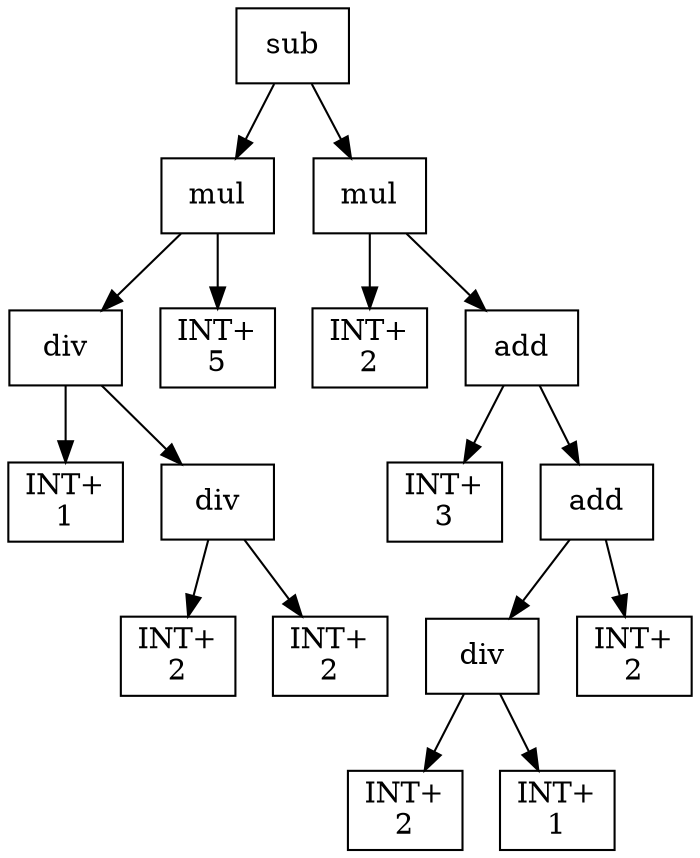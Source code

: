 digraph expr {
  node [shape=box];
  n1 [label="sub"];
  n2 [label="mul"];
  n3 [label="div"];
  n4 [label="INT+\n1"];
  n5 [label="div"];
  n6 [label="INT+\n2"];
  n7 [label="INT+\n2"];
  n5 -> n6;
  n5 -> n7;
  n3 -> n4;
  n3 -> n5;
  n8 [label="INT+\n5"];
  n2 -> n3;
  n2 -> n8;
  n9 [label="mul"];
  n10 [label="INT+\n2"];
  n11 [label="add"];
  n12 [label="INT+\n3"];
  n13 [label="add"];
  n14 [label="div"];
  n15 [label="INT+\n2"];
  n16 [label="INT+\n1"];
  n14 -> n15;
  n14 -> n16;
  n17 [label="INT+\n2"];
  n13 -> n14;
  n13 -> n17;
  n11 -> n12;
  n11 -> n13;
  n9 -> n10;
  n9 -> n11;
  n1 -> n2;
  n1 -> n9;
}